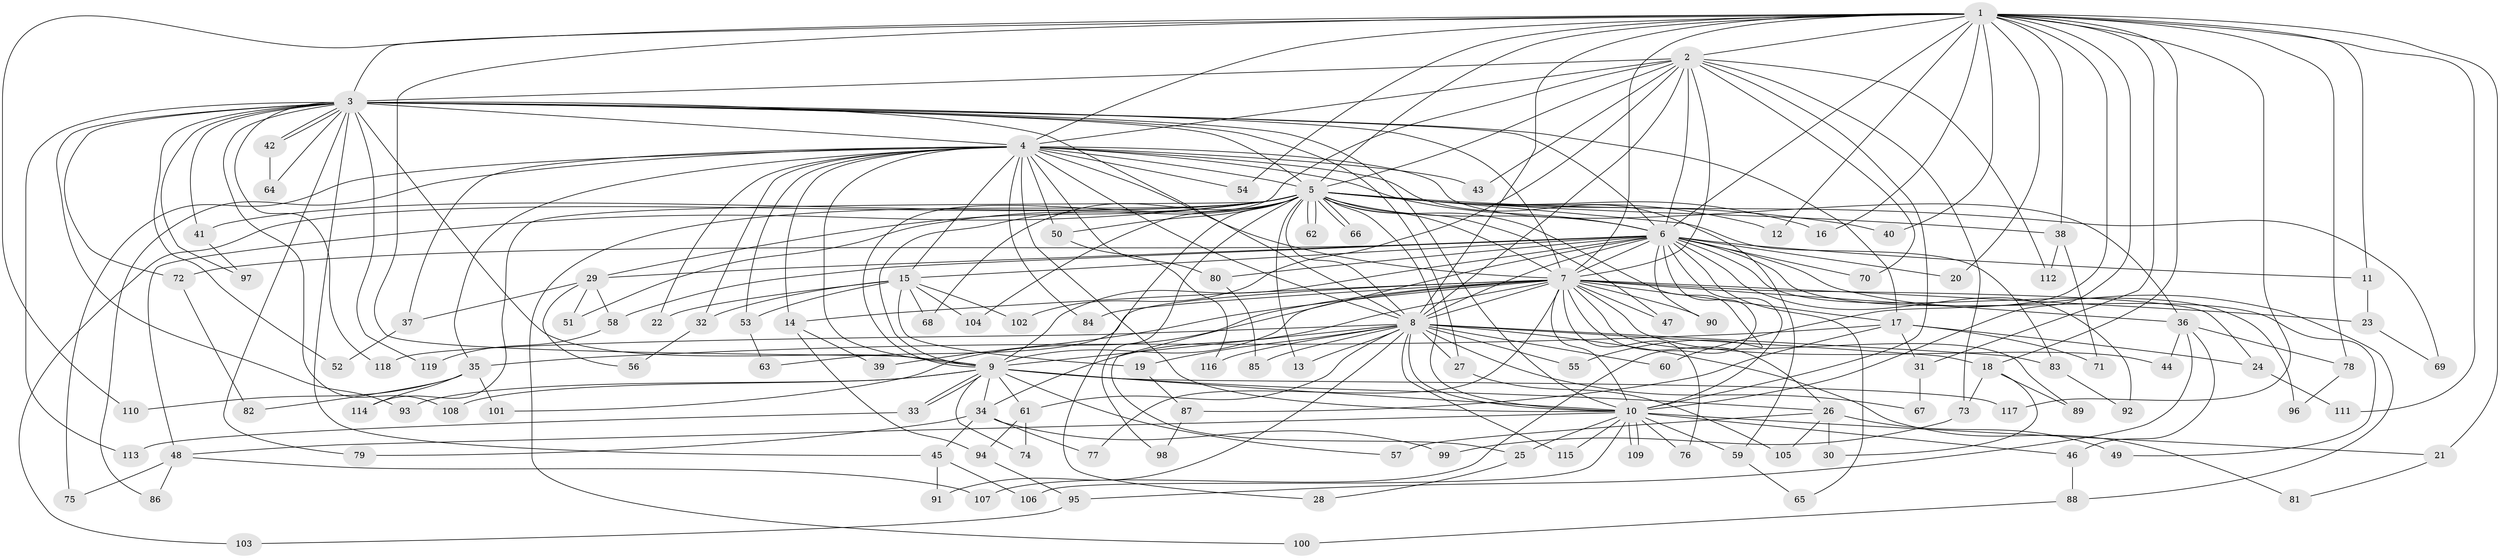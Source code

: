 // Generated by graph-tools (version 1.1) at 2025/49/03/09/25 03:49:28]
// undirected, 119 vertices, 263 edges
graph export_dot {
graph [start="1"]
  node [color=gray90,style=filled];
  1;
  2;
  3;
  4;
  5;
  6;
  7;
  8;
  9;
  10;
  11;
  12;
  13;
  14;
  15;
  16;
  17;
  18;
  19;
  20;
  21;
  22;
  23;
  24;
  25;
  26;
  27;
  28;
  29;
  30;
  31;
  32;
  33;
  34;
  35;
  36;
  37;
  38;
  39;
  40;
  41;
  42;
  43;
  44;
  45;
  46;
  47;
  48;
  49;
  50;
  51;
  52;
  53;
  54;
  55;
  56;
  57;
  58;
  59;
  60;
  61;
  62;
  63;
  64;
  65;
  66;
  67;
  68;
  69;
  70;
  71;
  72;
  73;
  74;
  75;
  76;
  77;
  78;
  79;
  80;
  81;
  82;
  83;
  84;
  85;
  86;
  87;
  88;
  89;
  90;
  91;
  92;
  93;
  94;
  95;
  96;
  97;
  98;
  99;
  100;
  101;
  102;
  103;
  104;
  105;
  106;
  107;
  108;
  109;
  110;
  111;
  112;
  113;
  114;
  115;
  116;
  117;
  118;
  119;
  1 -- 2;
  1 -- 3;
  1 -- 4;
  1 -- 5;
  1 -- 6;
  1 -- 7;
  1 -- 8;
  1 -- 9;
  1 -- 10;
  1 -- 11;
  1 -- 12;
  1 -- 16;
  1 -- 18;
  1 -- 20;
  1 -- 21;
  1 -- 31;
  1 -- 38;
  1 -- 40;
  1 -- 54;
  1 -- 60;
  1 -- 78;
  1 -- 110;
  1 -- 111;
  1 -- 117;
  2 -- 3;
  2 -- 4;
  2 -- 5;
  2 -- 6;
  2 -- 7;
  2 -- 8;
  2 -- 9;
  2 -- 10;
  2 -- 43;
  2 -- 70;
  2 -- 73;
  2 -- 102;
  2 -- 112;
  3 -- 4;
  3 -- 5;
  3 -- 6;
  3 -- 7;
  3 -- 8;
  3 -- 9;
  3 -- 10;
  3 -- 17;
  3 -- 27;
  3 -- 41;
  3 -- 42;
  3 -- 42;
  3 -- 45;
  3 -- 52;
  3 -- 64;
  3 -- 72;
  3 -- 79;
  3 -- 93;
  3 -- 97;
  3 -- 108;
  3 -- 113;
  3 -- 118;
  3 -- 119;
  4 -- 5;
  4 -- 6;
  4 -- 7;
  4 -- 8;
  4 -- 9;
  4 -- 10;
  4 -- 14;
  4 -- 15;
  4 -- 22;
  4 -- 32;
  4 -- 35;
  4 -- 36;
  4 -- 37;
  4 -- 43;
  4 -- 50;
  4 -- 53;
  4 -- 54;
  4 -- 59;
  4 -- 75;
  4 -- 80;
  4 -- 84;
  4 -- 86;
  5 -- 6;
  5 -- 7;
  5 -- 8;
  5 -- 9;
  5 -- 10;
  5 -- 12;
  5 -- 13;
  5 -- 16;
  5 -- 28;
  5 -- 29;
  5 -- 38;
  5 -- 40;
  5 -- 41;
  5 -- 47;
  5 -- 48;
  5 -- 50;
  5 -- 51;
  5 -- 55;
  5 -- 62;
  5 -- 62;
  5 -- 66;
  5 -- 66;
  5 -- 68;
  5 -- 69;
  5 -- 83;
  5 -- 98;
  5 -- 100;
  5 -- 103;
  5 -- 104;
  5 -- 114;
  6 -- 7;
  6 -- 8;
  6 -- 9;
  6 -- 10;
  6 -- 11;
  6 -- 15;
  6 -- 20;
  6 -- 25;
  6 -- 29;
  6 -- 49;
  6 -- 58;
  6 -- 65;
  6 -- 70;
  6 -- 72;
  6 -- 80;
  6 -- 88;
  6 -- 90;
  6 -- 92;
  6 -- 96;
  6 -- 107;
  7 -- 8;
  7 -- 9;
  7 -- 10;
  7 -- 14;
  7 -- 17;
  7 -- 23;
  7 -- 24;
  7 -- 26;
  7 -- 34;
  7 -- 36;
  7 -- 39;
  7 -- 44;
  7 -- 47;
  7 -- 63;
  7 -- 76;
  7 -- 77;
  7 -- 84;
  7 -- 89;
  7 -- 90;
  7 -- 101;
  8 -- 9;
  8 -- 10;
  8 -- 13;
  8 -- 18;
  8 -- 19;
  8 -- 27;
  8 -- 55;
  8 -- 60;
  8 -- 61;
  8 -- 67;
  8 -- 81;
  8 -- 83;
  8 -- 85;
  8 -- 91;
  8 -- 115;
  8 -- 116;
  8 -- 118;
  9 -- 10;
  9 -- 26;
  9 -- 33;
  9 -- 33;
  9 -- 34;
  9 -- 57;
  9 -- 61;
  9 -- 74;
  9 -- 93;
  9 -- 108;
  9 -- 117;
  10 -- 21;
  10 -- 25;
  10 -- 46;
  10 -- 48;
  10 -- 59;
  10 -- 76;
  10 -- 106;
  10 -- 109;
  10 -- 109;
  10 -- 115;
  11 -- 23;
  14 -- 39;
  14 -- 94;
  15 -- 19;
  15 -- 22;
  15 -- 32;
  15 -- 53;
  15 -- 68;
  15 -- 102;
  15 -- 104;
  17 -- 24;
  17 -- 31;
  17 -- 35;
  17 -- 71;
  17 -- 87;
  18 -- 30;
  18 -- 73;
  18 -- 89;
  19 -- 87;
  21 -- 81;
  23 -- 69;
  24 -- 111;
  25 -- 28;
  26 -- 30;
  26 -- 49;
  26 -- 57;
  26 -- 105;
  27 -- 105;
  29 -- 37;
  29 -- 51;
  29 -- 56;
  29 -- 58;
  31 -- 67;
  32 -- 56;
  33 -- 113;
  34 -- 45;
  34 -- 77;
  34 -- 79;
  34 -- 99;
  35 -- 82;
  35 -- 101;
  35 -- 110;
  35 -- 114;
  36 -- 44;
  36 -- 46;
  36 -- 78;
  36 -- 95;
  37 -- 52;
  38 -- 71;
  38 -- 112;
  41 -- 97;
  42 -- 64;
  45 -- 91;
  45 -- 106;
  46 -- 88;
  48 -- 75;
  48 -- 86;
  48 -- 107;
  50 -- 116;
  53 -- 63;
  58 -- 119;
  59 -- 65;
  61 -- 74;
  61 -- 94;
  72 -- 82;
  73 -- 99;
  78 -- 96;
  80 -- 85;
  83 -- 92;
  87 -- 98;
  88 -- 100;
  94 -- 95;
  95 -- 103;
}
